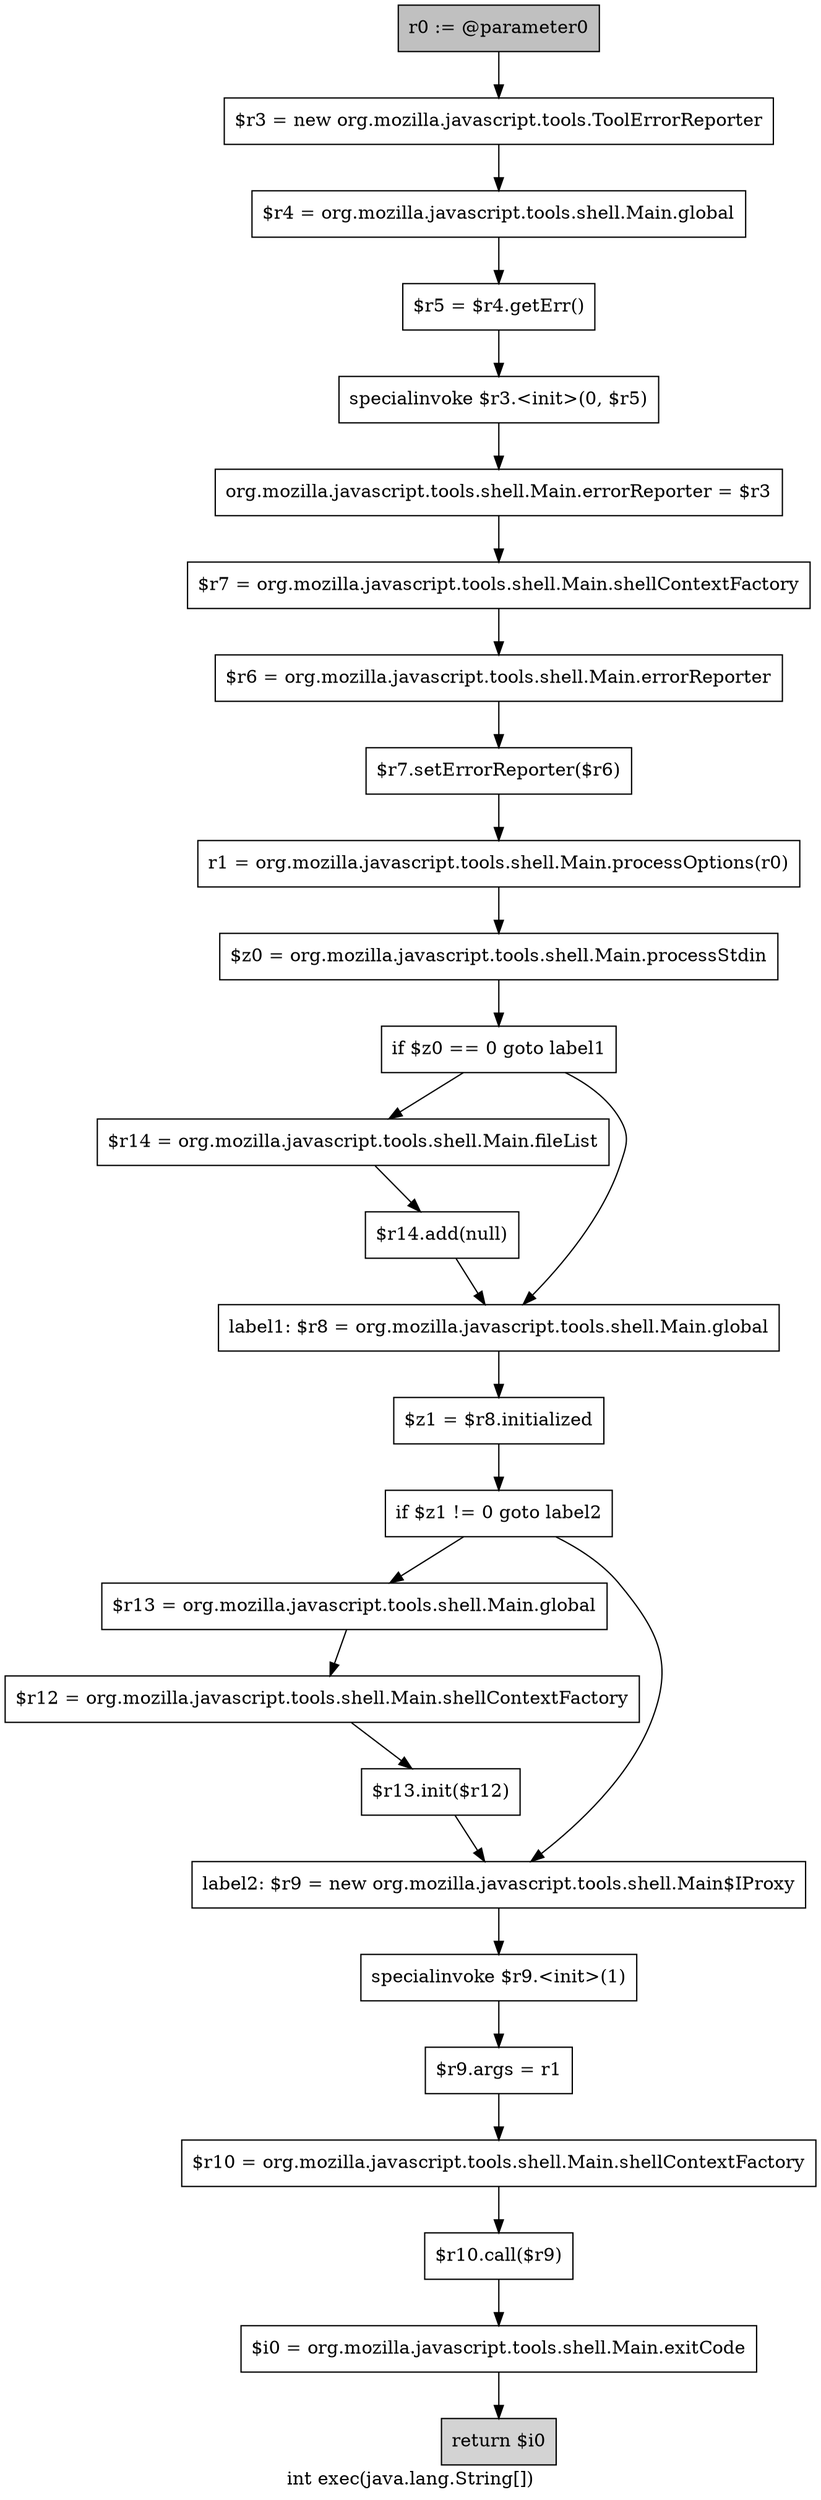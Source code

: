 digraph "int exec(java.lang.String[])" {
    label="int exec(java.lang.String[])";
    node [shape=box];
    "0" [style=filled,fillcolor=gray,label="r0 := @parameter0",];
    "1" [label="$r3 = new org.mozilla.javascript.tools.ToolErrorReporter",];
    "0"->"1";
    "2" [label="$r4 = org.mozilla.javascript.tools.shell.Main.global",];
    "1"->"2";
    "3" [label="$r5 = $r4.getErr()",];
    "2"->"3";
    "4" [label="specialinvoke $r3.<init>(0, $r5)",];
    "3"->"4";
    "5" [label="org.mozilla.javascript.tools.shell.Main.errorReporter = $r3",];
    "4"->"5";
    "6" [label="$r7 = org.mozilla.javascript.tools.shell.Main.shellContextFactory",];
    "5"->"6";
    "7" [label="$r6 = org.mozilla.javascript.tools.shell.Main.errorReporter",];
    "6"->"7";
    "8" [label="$r7.setErrorReporter($r6)",];
    "7"->"8";
    "9" [label="r1 = org.mozilla.javascript.tools.shell.Main.processOptions(r0)",];
    "8"->"9";
    "10" [label="$z0 = org.mozilla.javascript.tools.shell.Main.processStdin",];
    "9"->"10";
    "11" [label="if $z0 == 0 goto label1",];
    "10"->"11";
    "12" [label="$r14 = org.mozilla.javascript.tools.shell.Main.fileList",];
    "11"->"12";
    "14" [label="label1: $r8 = org.mozilla.javascript.tools.shell.Main.global",];
    "11"->"14";
    "13" [label="$r14.add(null)",];
    "12"->"13";
    "13"->"14";
    "15" [label="$z1 = $r8.initialized",];
    "14"->"15";
    "16" [label="if $z1 != 0 goto label2",];
    "15"->"16";
    "17" [label="$r13 = org.mozilla.javascript.tools.shell.Main.global",];
    "16"->"17";
    "20" [label="label2: $r9 = new org.mozilla.javascript.tools.shell.Main$IProxy",];
    "16"->"20";
    "18" [label="$r12 = org.mozilla.javascript.tools.shell.Main.shellContextFactory",];
    "17"->"18";
    "19" [label="$r13.init($r12)",];
    "18"->"19";
    "19"->"20";
    "21" [label="specialinvoke $r9.<init>(1)",];
    "20"->"21";
    "22" [label="$r9.args = r1",];
    "21"->"22";
    "23" [label="$r10 = org.mozilla.javascript.tools.shell.Main.shellContextFactory",];
    "22"->"23";
    "24" [label="$r10.call($r9)",];
    "23"->"24";
    "25" [label="$i0 = org.mozilla.javascript.tools.shell.Main.exitCode",];
    "24"->"25";
    "26" [style=filled,fillcolor=lightgray,label="return $i0",];
    "25"->"26";
}
